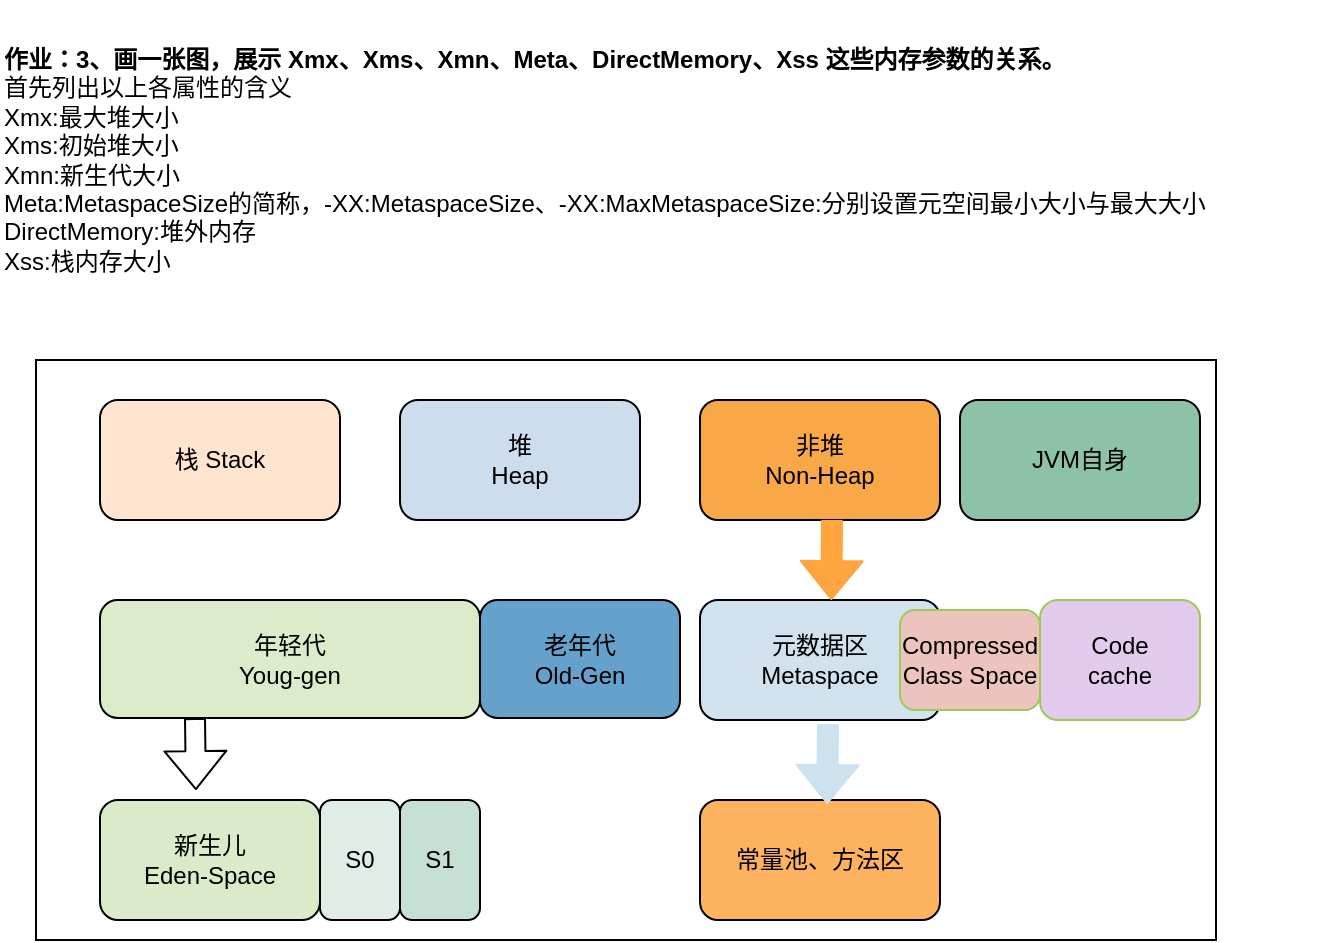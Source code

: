 <mxfile version="13.8.0" type="github">
  <diagram id="dPoFNVqdAXsXte85XX-N" name="Page-1">
    <mxGraphModel dx="868" dy="450" grid="1" gridSize="10" guides="1" tooltips="1" connect="1" arrows="1" fold="1" page="1" pageScale="1" pageWidth="827" pageHeight="1169" math="0" shadow="0">
      <root>
        <mxCell id="0" />
        <mxCell id="1" parent="0" />
        <mxCell id="aDoyHsUbz5vajL_5sXkr-1" value="&lt;div&gt;&lt;b&gt;作业：3、画一张图，展示 Xmx、Xms、Xmn、Meta、DirectMemory、Xss 这些内存参数的&lt;span&gt;关系。&lt;/span&gt;&lt;/b&gt;&lt;/div&gt;&lt;div&gt;首先列出以上各属性的含义&lt;/div&gt;&lt;div&gt;Xmx:最大堆大小&lt;/div&gt;&lt;div&gt;Xms:初始堆大小&lt;/div&gt;&lt;div&gt;Xmn:新生代大小&lt;/div&gt;&lt;div&gt;Meta:MetaspaceSize的简称，-XX:MetaspaceSize、-XX:MaxMetaspaceSize:分别设置元空间最小大小与最大大小&lt;/div&gt;&lt;div&gt;DirectMemory:堆外内存&lt;/div&gt;&lt;div&gt;Xss:栈内存大小&lt;/div&gt;" style="text;html=1;strokeColor=none;fillColor=none;align=left;verticalAlign=middle;whiteSpace=wrap;rounded=0;" vertex="1" parent="1">
          <mxGeometry x="70" width="660" height="160" as="geometry" />
        </mxCell>
        <mxCell id="aDoyHsUbz5vajL_5sXkr-2" value="" style="rounded=0;whiteSpace=wrap;html=1;" vertex="1" parent="1">
          <mxGeometry x="88" y="180" width="590" height="290" as="geometry" />
        </mxCell>
        <mxCell id="aDoyHsUbz5vajL_5sXkr-3" value="栈 Stack" style="rounded=1;whiteSpace=wrap;html=1;fillColor=#FFE4CF;" vertex="1" parent="1">
          <mxGeometry x="120" y="200" width="120" height="60" as="geometry" />
        </mxCell>
        <mxCell id="aDoyHsUbz5vajL_5sXkr-4" value="堆&lt;br&gt;Heap" style="rounded=1;whiteSpace=wrap;html=1;fillColor=#CCDDED;" vertex="1" parent="1">
          <mxGeometry x="270" y="200" width="120" height="60" as="geometry" />
        </mxCell>
        <mxCell id="aDoyHsUbz5vajL_5sXkr-5" value="非堆&lt;br&gt;Non-Heap" style="rounded=1;whiteSpace=wrap;html=1;fillColor=#F8A847;" vertex="1" parent="1">
          <mxGeometry x="420" y="200" width="120" height="60" as="geometry" />
        </mxCell>
        <mxCell id="aDoyHsUbz5vajL_5sXkr-6" value="JVM自身" style="rounded=1;whiteSpace=wrap;html=1;fillColor=#8CC2A8;" vertex="1" parent="1">
          <mxGeometry x="550" y="200" width="120" height="60" as="geometry" />
        </mxCell>
        <mxCell id="aDoyHsUbz5vajL_5sXkr-7" value="年轻代&lt;br&gt;Youg-gen" style="rounded=1;whiteSpace=wrap;html=1;fillColor=#DCEBCA;" vertex="1" parent="1">
          <mxGeometry x="120" y="300" width="190" height="59" as="geometry" />
        </mxCell>
        <mxCell id="aDoyHsUbz5vajL_5sXkr-8" value="老年代&lt;br&gt;Old-Gen" style="rounded=1;whiteSpace=wrap;html=1;fillColor=#66A1CB;" vertex="1" parent="1">
          <mxGeometry x="310" y="300" width="100" height="59" as="geometry" />
        </mxCell>
        <mxCell id="aDoyHsUbz5vajL_5sXkr-9" value="元数据区&lt;br&gt;Metaspace" style="rounded=1;whiteSpace=wrap;html=1;fillColor=#D1E1EE;" vertex="1" parent="1">
          <mxGeometry x="420" y="300" width="120" height="60" as="geometry" />
        </mxCell>
        <mxCell id="aDoyHsUbz5vajL_5sXkr-10" value="新生儿&lt;br&gt;Eden-Space" style="rounded=1;whiteSpace=wrap;html=1;fillColor=#DBEBC9;" vertex="1" parent="1">
          <mxGeometry x="120" y="400" width="110" height="60" as="geometry" />
        </mxCell>
        <mxCell id="aDoyHsUbz5vajL_5sXkr-11" value="S0" style="rounded=1;whiteSpace=wrap;html=1;fillColor=#DFEDE6;" vertex="1" parent="1">
          <mxGeometry x="230" y="400" width="40" height="60" as="geometry" />
        </mxCell>
        <mxCell id="aDoyHsUbz5vajL_5sXkr-12" value="S1" style="rounded=1;whiteSpace=wrap;html=1;fillColor=#C6E0D3;" vertex="1" parent="1">
          <mxGeometry x="270" y="400" width="40" height="60" as="geometry" />
        </mxCell>
        <mxCell id="aDoyHsUbz5vajL_5sXkr-13" value="常量池、方法区" style="rounded=1;whiteSpace=wrap;html=1;fillColor=#FDB25F;" vertex="1" parent="1">
          <mxGeometry x="420" y="400" width="120" height="60" as="geometry" />
        </mxCell>
        <mxCell id="aDoyHsUbz5vajL_5sXkr-15" value="Compressed&lt;br&gt;Class Space" style="rounded=1;whiteSpace=wrap;html=1;strokeColor=#9BCB55;fillColor=#EDC3BD;" vertex="1" parent="1">
          <mxGeometry x="520" y="305" width="70" height="50" as="geometry" />
        </mxCell>
        <mxCell id="aDoyHsUbz5vajL_5sXkr-16" value="Code&lt;br&gt;cache" style="rounded=1;whiteSpace=wrap;html=1;strokeColor=#9BCB55;fillColor=#E3CBED;" vertex="1" parent="1">
          <mxGeometry x="590" y="300" width="80" height="60" as="geometry" />
        </mxCell>
        <mxCell id="aDoyHsUbz5vajL_5sXkr-19" value="" style="shape=flexArrow;endArrow=classic;html=1;exitX=0.25;exitY=1;exitDx=0;exitDy=0;entryX=0.436;entryY=-0.083;entryDx=0;entryDy=0;entryPerimeter=0;" edge="1" parent="1" source="aDoyHsUbz5vajL_5sXkr-7" target="aDoyHsUbz5vajL_5sXkr-10">
          <mxGeometry width="50" height="50" relative="1" as="geometry">
            <mxPoint x="190" y="380" as="sourcePoint" />
            <mxPoint x="240" y="330" as="targetPoint" />
          </mxGeometry>
        </mxCell>
        <mxCell id="aDoyHsUbz5vajL_5sXkr-20" value="" style="shape=flexArrow;endArrow=classic;html=1;strokeColor=#FFA43E;fillColor=#FFA43E;" edge="1" parent="1">
          <mxGeometry width="50" height="50" relative="1" as="geometry">
            <mxPoint x="486" y="260" as="sourcePoint" />
            <mxPoint x="485.667" y="300" as="targetPoint" />
          </mxGeometry>
        </mxCell>
        <mxCell id="aDoyHsUbz5vajL_5sXkr-27" value="" style="shape=flexArrow;endArrow=classic;html=1;strokeColor=#CCE2EE;fillColor=#CCE2EE;" edge="1" parent="1">
          <mxGeometry width="50" height="50" relative="1" as="geometry">
            <mxPoint x="484" y="362" as="sourcePoint" />
            <mxPoint x="483.571" y="402" as="targetPoint" />
          </mxGeometry>
        </mxCell>
      </root>
    </mxGraphModel>
  </diagram>
</mxfile>
